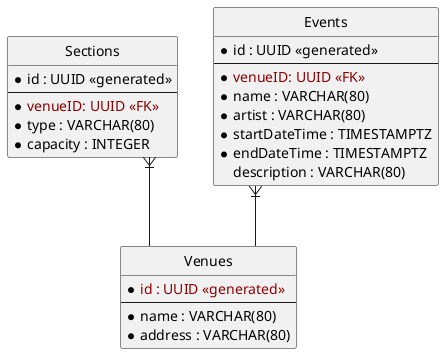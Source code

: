 @startuml

' hide the spot
hide circle

' avoid problems with angled crows feet
skinparam linetype ortho

entity "Sections" as e01 {
  *id : UUID <<generated>>
  --
  *<color:darkRed>venueID: UUID <<FK>>
  *type : VARCHAR(80)
  *capacity : INTEGER
}

entity "Venues" as e04 {
  *<color:darkRed>id : UUID <<generated>>
  --
  *name : VARCHAR(80)
  *address : VARCHAR(80)
}

entity "Events" as e03 {
  *id : UUID <<generated>>
  --
  *<color:darkRed>venueID: UUID <<FK>>
  *name : VARCHAR(80)
  *artist : VARCHAR(80)
  *startDateTime : TIMESTAMPTZ
  *endDateTime : TIMESTAMPTZ
  description : VARCHAR(80)
}

e01 }|-- e04
e03 }|-- e04

@enduml
